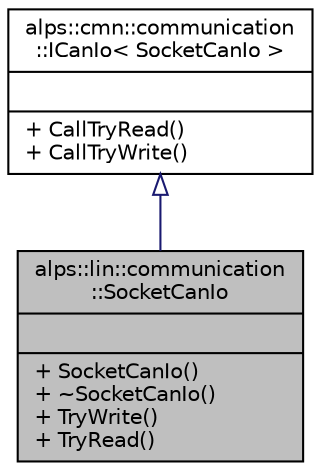 digraph "alps::lin::communication::SocketCanIo"
{
 // LATEX_PDF_SIZE
  edge [fontname="Helvetica",fontsize="10",labelfontname="Helvetica",labelfontsize="10"];
  node [fontname="Helvetica",fontsize="10",shape=record];
  Node1 [label="{alps::lin::communication\l::SocketCanIo\n||+ SocketCanIo()\l+ ~SocketCanIo()\l+ TryWrite()\l+ TryRead()\l}",height=0.2,width=0.4,color="black", fillcolor="grey75", style="filled", fontcolor="black",tooltip="SocketCANを用いてCAN通信を行うクラス．"];
  Node2 -> Node1 [dir="back",color="midnightblue",fontsize="10",style="solid",arrowtail="onormal",fontname="Helvetica"];
  Node2 [label="{alps::cmn::communication\l::ICanIo\< SocketCanIo \>\n||+ CallTryRead()\l+ CallTryWrite()\l}",height=0.2,width=0.4,color="black", fillcolor="white", style="filled",URL="$classalps_1_1cmn_1_1communication_1_1_i_can_io.html",tooltip=" "];
}
